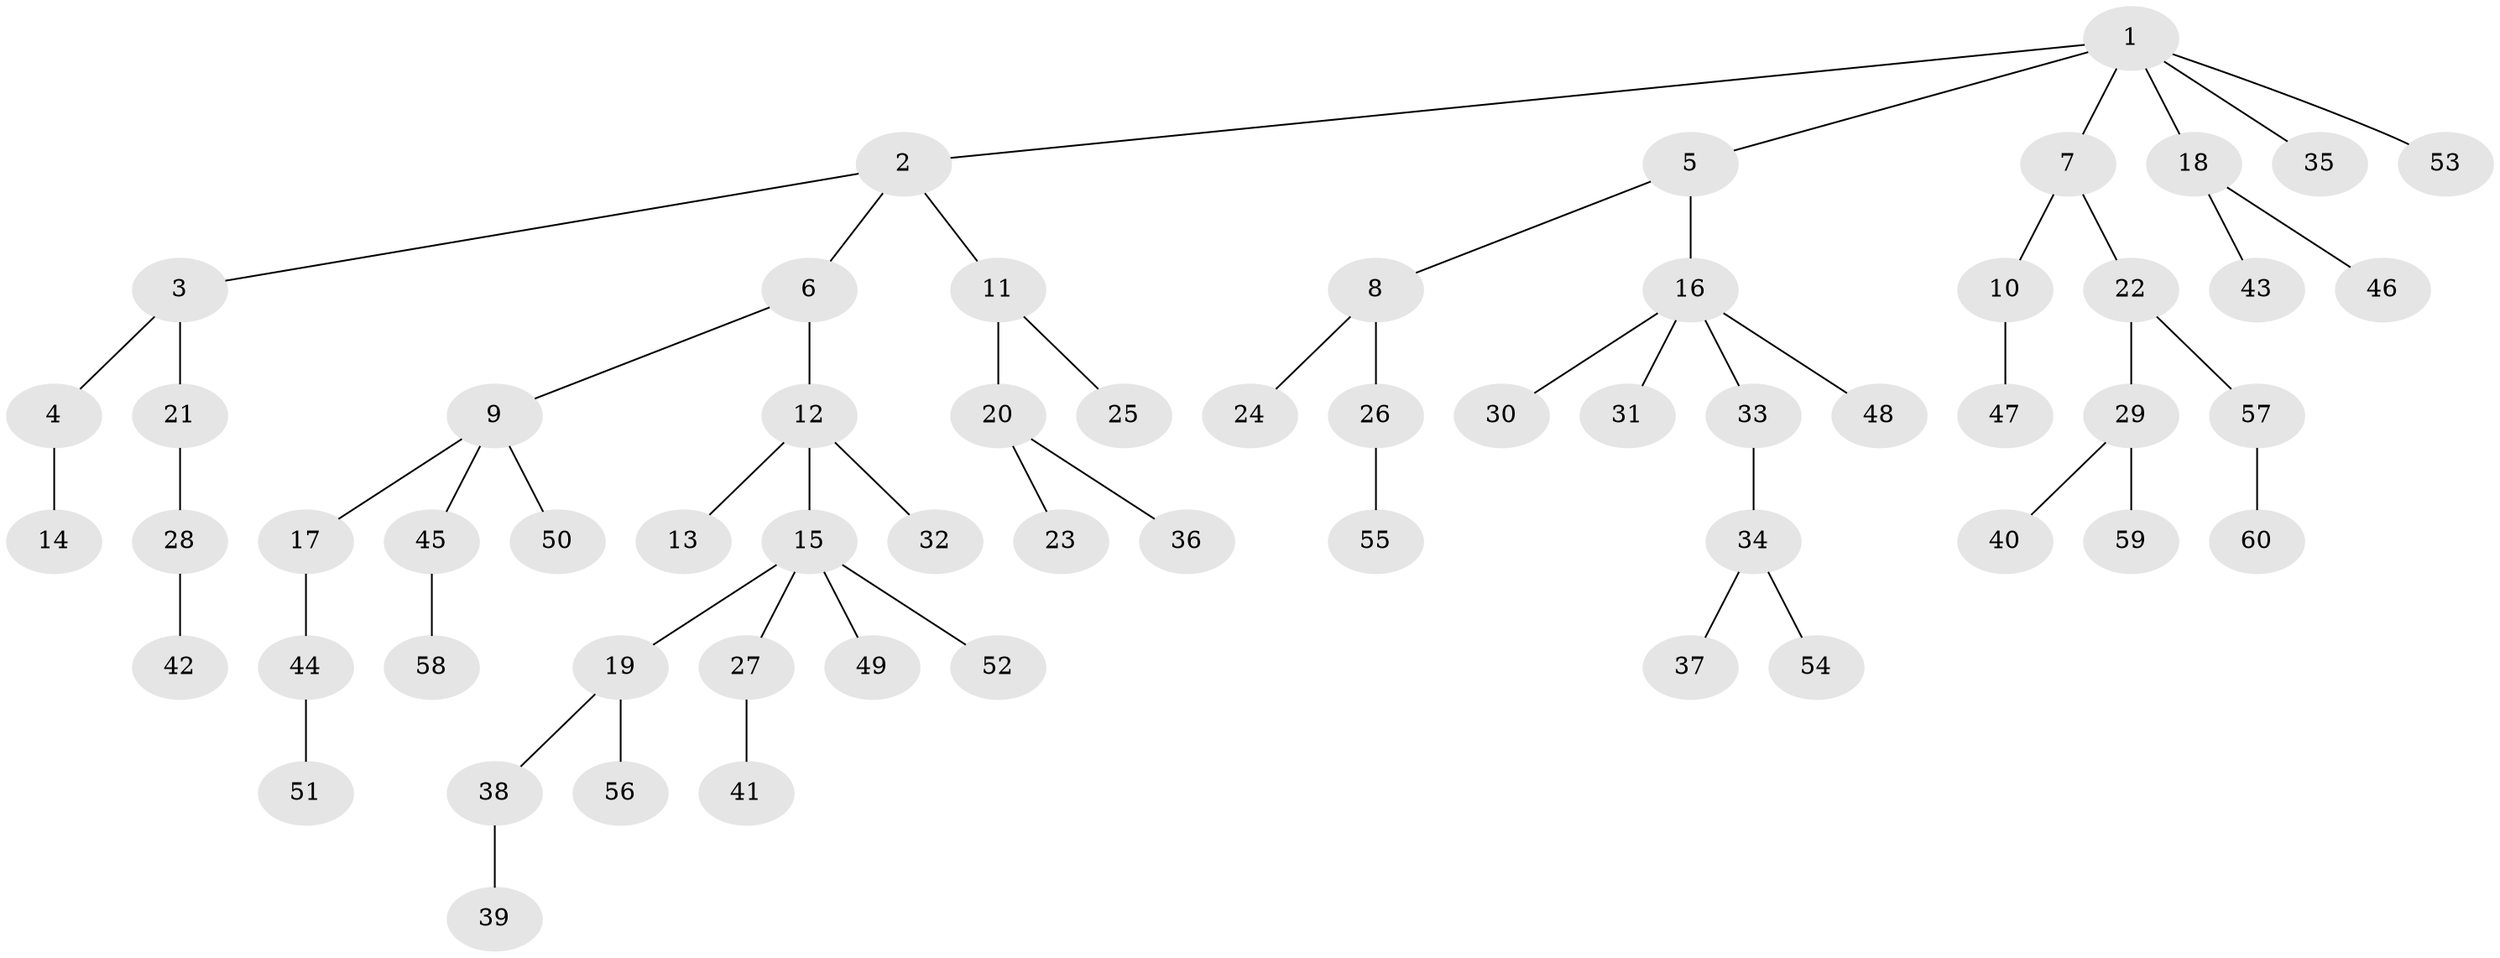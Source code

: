 // Generated by graph-tools (version 1.1) at 2025/50/03/09/25 03:50:22]
// undirected, 60 vertices, 59 edges
graph export_dot {
graph [start="1"]
  node [color=gray90,style=filled];
  1;
  2;
  3;
  4;
  5;
  6;
  7;
  8;
  9;
  10;
  11;
  12;
  13;
  14;
  15;
  16;
  17;
  18;
  19;
  20;
  21;
  22;
  23;
  24;
  25;
  26;
  27;
  28;
  29;
  30;
  31;
  32;
  33;
  34;
  35;
  36;
  37;
  38;
  39;
  40;
  41;
  42;
  43;
  44;
  45;
  46;
  47;
  48;
  49;
  50;
  51;
  52;
  53;
  54;
  55;
  56;
  57;
  58;
  59;
  60;
  1 -- 2;
  1 -- 5;
  1 -- 7;
  1 -- 18;
  1 -- 35;
  1 -- 53;
  2 -- 3;
  2 -- 6;
  2 -- 11;
  3 -- 4;
  3 -- 21;
  4 -- 14;
  5 -- 8;
  5 -- 16;
  6 -- 9;
  6 -- 12;
  7 -- 10;
  7 -- 22;
  8 -- 24;
  8 -- 26;
  9 -- 17;
  9 -- 45;
  9 -- 50;
  10 -- 47;
  11 -- 20;
  11 -- 25;
  12 -- 13;
  12 -- 15;
  12 -- 32;
  15 -- 19;
  15 -- 27;
  15 -- 49;
  15 -- 52;
  16 -- 30;
  16 -- 31;
  16 -- 33;
  16 -- 48;
  17 -- 44;
  18 -- 43;
  18 -- 46;
  19 -- 38;
  19 -- 56;
  20 -- 23;
  20 -- 36;
  21 -- 28;
  22 -- 29;
  22 -- 57;
  26 -- 55;
  27 -- 41;
  28 -- 42;
  29 -- 40;
  29 -- 59;
  33 -- 34;
  34 -- 37;
  34 -- 54;
  38 -- 39;
  44 -- 51;
  45 -- 58;
  57 -- 60;
}
